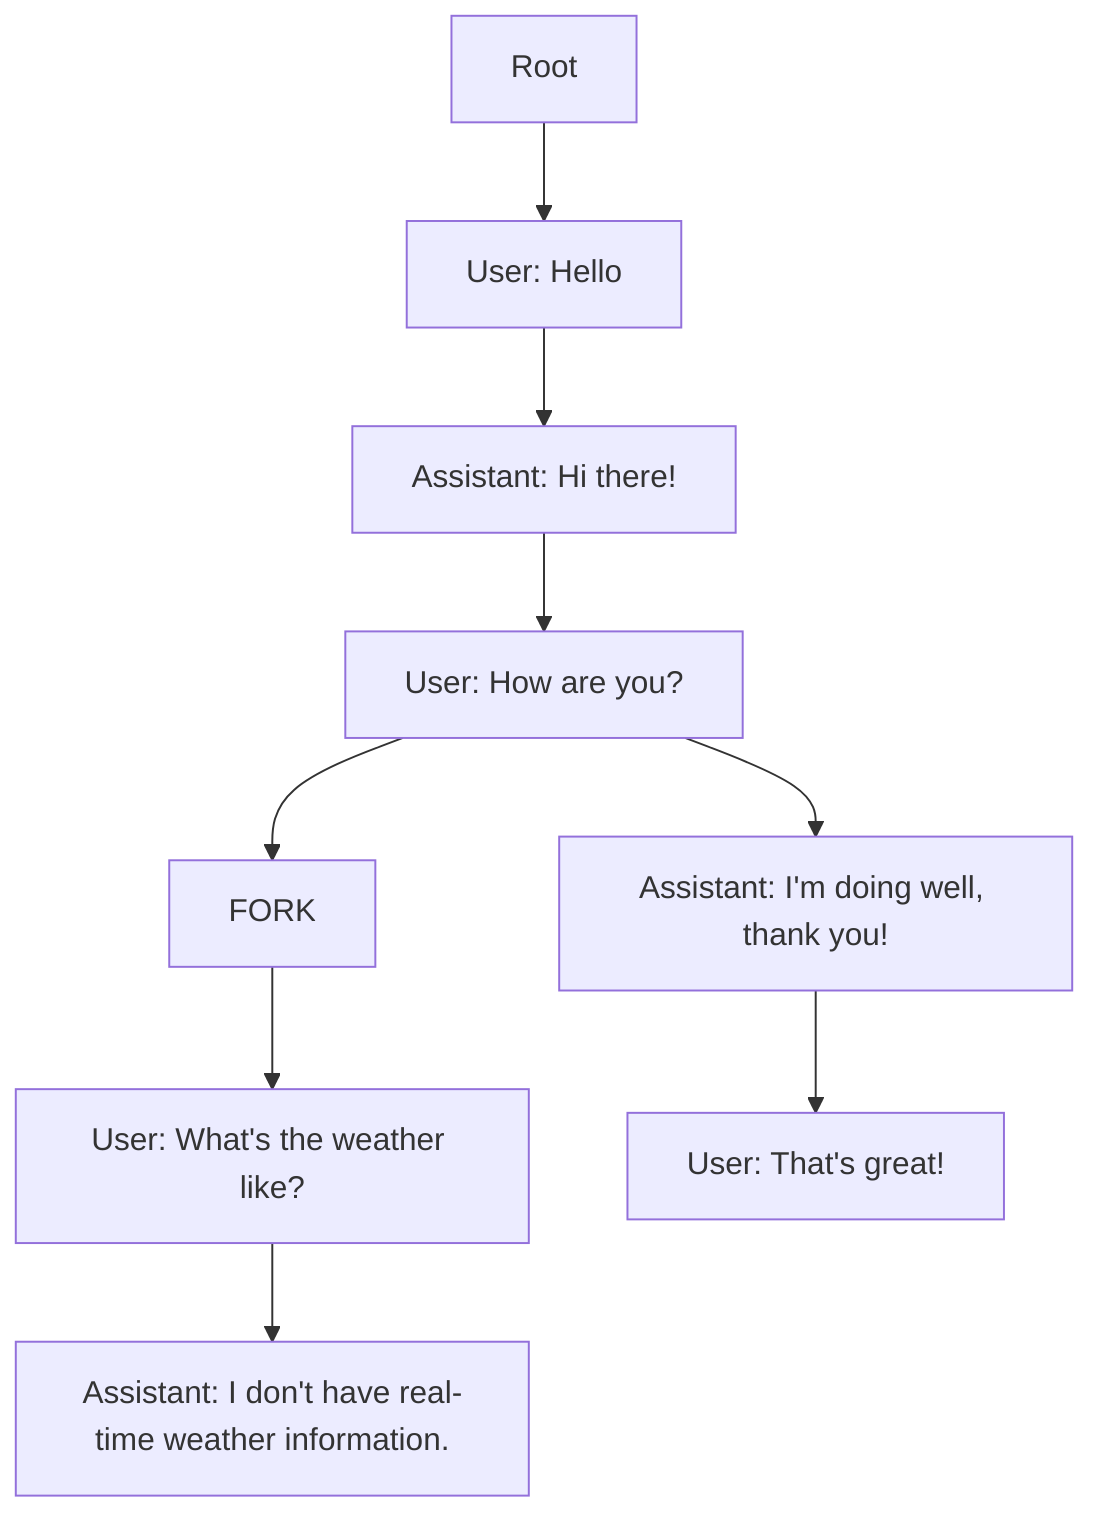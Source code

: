 graph TD
    A[Root] --> B[User: Hello]
    B --> C[Assistant: Hi there!]
    C --> D[User: How are you?]
    D --> E[Assistant: I'm doing well, thank you!]
    D --> F[FORK]
    F --> G[User: What's the weather like?]
    G --> H[Assistant: I don't have real-time weather information.]
    E --> I[User: That's great!]